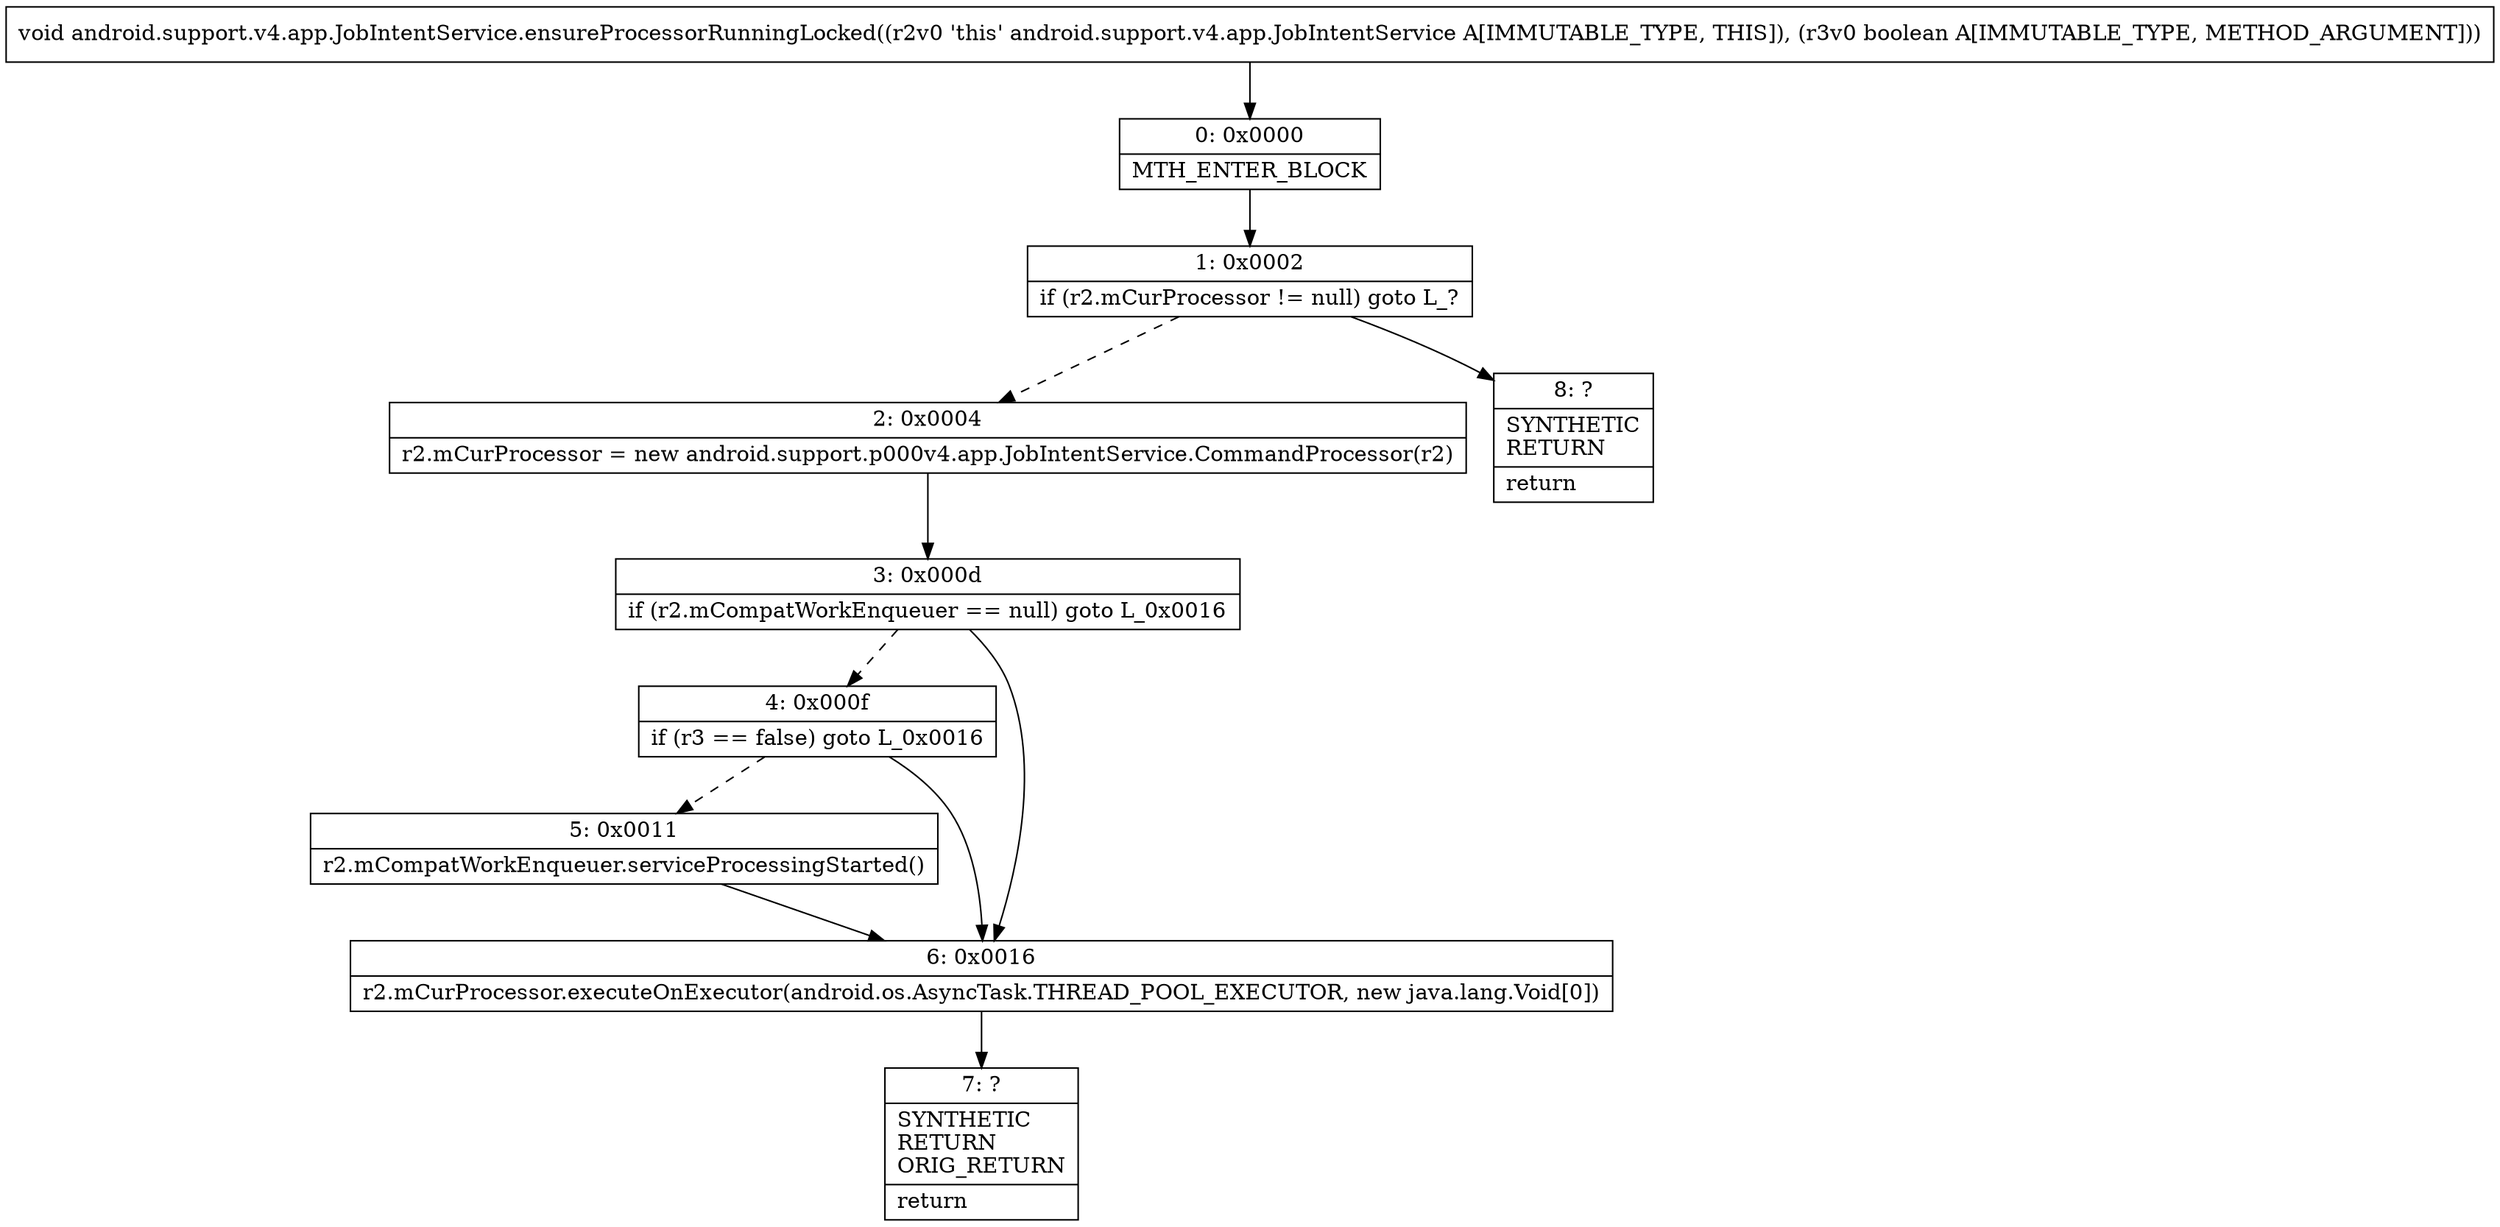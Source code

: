 digraph "CFG forandroid.support.v4.app.JobIntentService.ensureProcessorRunningLocked(Z)V" {
Node_0 [shape=record,label="{0\:\ 0x0000|MTH_ENTER_BLOCK\l}"];
Node_1 [shape=record,label="{1\:\ 0x0002|if (r2.mCurProcessor != null) goto L_?\l}"];
Node_2 [shape=record,label="{2\:\ 0x0004|r2.mCurProcessor = new android.support.p000v4.app.JobIntentService.CommandProcessor(r2)\l}"];
Node_3 [shape=record,label="{3\:\ 0x000d|if (r2.mCompatWorkEnqueuer == null) goto L_0x0016\l}"];
Node_4 [shape=record,label="{4\:\ 0x000f|if (r3 == false) goto L_0x0016\l}"];
Node_5 [shape=record,label="{5\:\ 0x0011|r2.mCompatWorkEnqueuer.serviceProcessingStarted()\l}"];
Node_6 [shape=record,label="{6\:\ 0x0016|r2.mCurProcessor.executeOnExecutor(android.os.AsyncTask.THREAD_POOL_EXECUTOR, new java.lang.Void[0])\l}"];
Node_7 [shape=record,label="{7\:\ ?|SYNTHETIC\lRETURN\lORIG_RETURN\l|return\l}"];
Node_8 [shape=record,label="{8\:\ ?|SYNTHETIC\lRETURN\l|return\l}"];
MethodNode[shape=record,label="{void android.support.v4.app.JobIntentService.ensureProcessorRunningLocked((r2v0 'this' android.support.v4.app.JobIntentService A[IMMUTABLE_TYPE, THIS]), (r3v0 boolean A[IMMUTABLE_TYPE, METHOD_ARGUMENT])) }"];
MethodNode -> Node_0;
Node_0 -> Node_1;
Node_1 -> Node_2[style=dashed];
Node_1 -> Node_8;
Node_2 -> Node_3;
Node_3 -> Node_4[style=dashed];
Node_3 -> Node_6;
Node_4 -> Node_5[style=dashed];
Node_4 -> Node_6;
Node_5 -> Node_6;
Node_6 -> Node_7;
}

